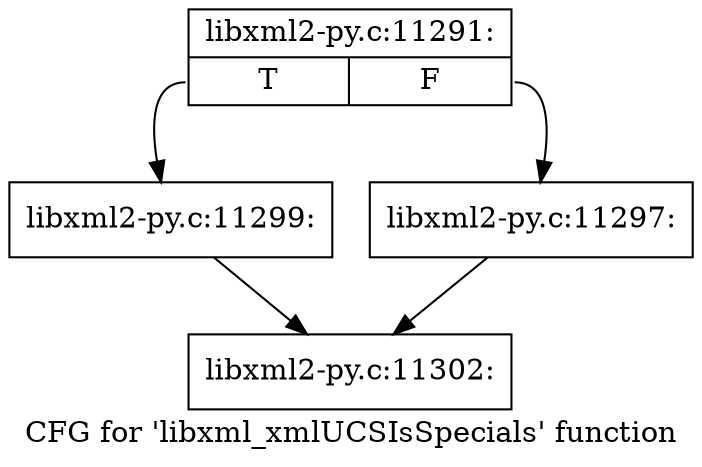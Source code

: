 digraph "CFG for 'libxml_xmlUCSIsSpecials' function" {
	label="CFG for 'libxml_xmlUCSIsSpecials' function";

	Node0x4631650 [shape=record,label="{libxml2-py.c:11291:|{<s0>T|<s1>F}}"];
	Node0x4631650:s0 -> Node0x4634520;
	Node0x4631650:s1 -> Node0x46344d0;
	Node0x46344d0 [shape=record,label="{libxml2-py.c:11297:}"];
	Node0x46344d0 -> Node0x4633130;
	Node0x4634520 [shape=record,label="{libxml2-py.c:11299:}"];
	Node0x4634520 -> Node0x4633130;
	Node0x4633130 [shape=record,label="{libxml2-py.c:11302:}"];
}
